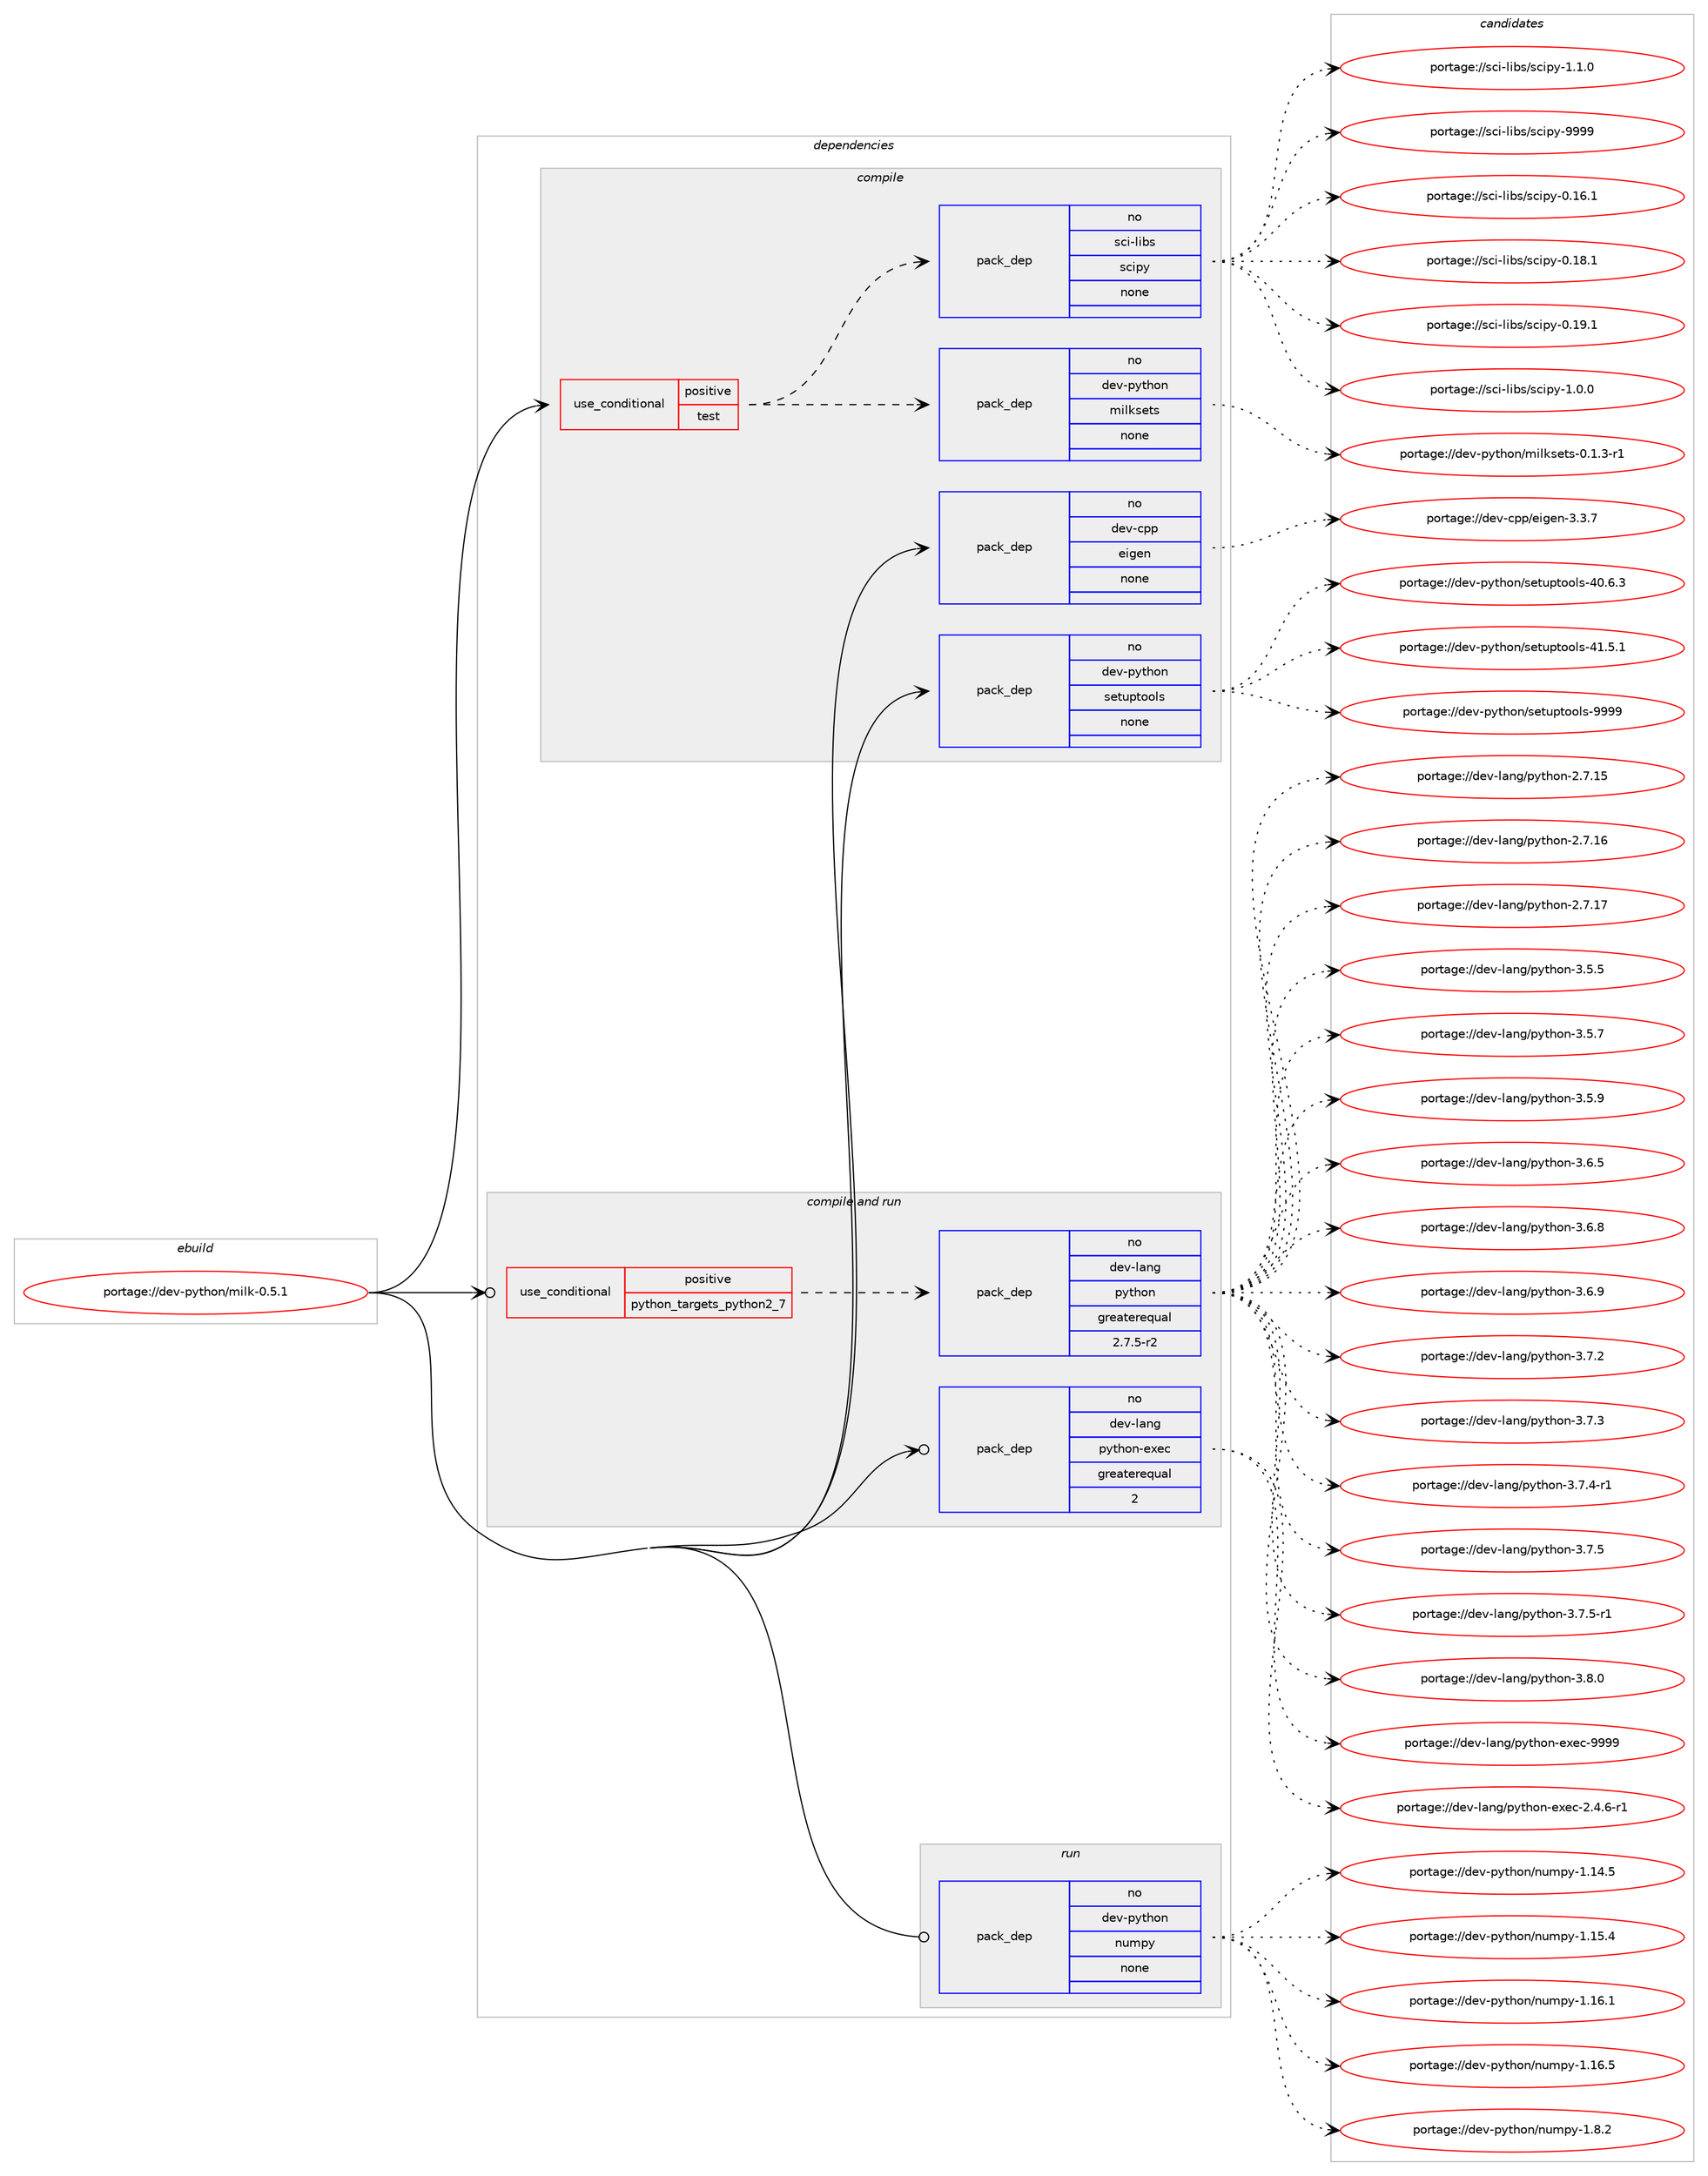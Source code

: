 digraph prolog {

# *************
# Graph options
# *************

newrank=true;
concentrate=true;
compound=true;
graph [rankdir=LR,fontname=Helvetica,fontsize=10,ranksep=1.5];#, ranksep=2.5, nodesep=0.2];
edge  [arrowhead=vee];
node  [fontname=Helvetica,fontsize=10];

# **********
# The ebuild
# **********

subgraph cluster_leftcol {
color=gray;
rank=same;
label=<<i>ebuild</i>>;
id [label="portage://dev-python/milk-0.5.1", color=red, width=4, href="../dev-python/milk-0.5.1.svg"];
}

# ****************
# The dependencies
# ****************

subgraph cluster_midcol {
color=gray;
label=<<i>dependencies</i>>;
subgraph cluster_compile {
fillcolor="#eeeeee";
style=filled;
label=<<i>compile</i>>;
subgraph cond31758 {
dependency149410 [label=<<TABLE BORDER="0" CELLBORDER="1" CELLSPACING="0" CELLPADDING="4"><TR><TD ROWSPAN="3" CELLPADDING="10">use_conditional</TD></TR><TR><TD>positive</TD></TR><TR><TD>test</TD></TR></TABLE>>, shape=none, color=red];
subgraph pack114326 {
dependency149411 [label=<<TABLE BORDER="0" CELLBORDER="1" CELLSPACING="0" CELLPADDING="4" WIDTH="220"><TR><TD ROWSPAN="6" CELLPADDING="30">pack_dep</TD></TR><TR><TD WIDTH="110">no</TD></TR><TR><TD>dev-python</TD></TR><TR><TD>milksets</TD></TR><TR><TD>none</TD></TR><TR><TD></TD></TR></TABLE>>, shape=none, color=blue];
}
dependency149410:e -> dependency149411:w [weight=20,style="dashed",arrowhead="vee"];
subgraph pack114327 {
dependency149412 [label=<<TABLE BORDER="0" CELLBORDER="1" CELLSPACING="0" CELLPADDING="4" WIDTH="220"><TR><TD ROWSPAN="6" CELLPADDING="30">pack_dep</TD></TR><TR><TD WIDTH="110">no</TD></TR><TR><TD>sci-libs</TD></TR><TR><TD>scipy</TD></TR><TR><TD>none</TD></TR><TR><TD></TD></TR></TABLE>>, shape=none, color=blue];
}
dependency149410:e -> dependency149412:w [weight=20,style="dashed",arrowhead="vee"];
}
id:e -> dependency149410:w [weight=20,style="solid",arrowhead="vee"];
subgraph pack114328 {
dependency149413 [label=<<TABLE BORDER="0" CELLBORDER="1" CELLSPACING="0" CELLPADDING="4" WIDTH="220"><TR><TD ROWSPAN="6" CELLPADDING="30">pack_dep</TD></TR><TR><TD WIDTH="110">no</TD></TR><TR><TD>dev-cpp</TD></TR><TR><TD>eigen</TD></TR><TR><TD>none</TD></TR><TR><TD></TD></TR></TABLE>>, shape=none, color=blue];
}
id:e -> dependency149413:w [weight=20,style="solid",arrowhead="vee"];
subgraph pack114329 {
dependency149414 [label=<<TABLE BORDER="0" CELLBORDER="1" CELLSPACING="0" CELLPADDING="4" WIDTH="220"><TR><TD ROWSPAN="6" CELLPADDING="30">pack_dep</TD></TR><TR><TD WIDTH="110">no</TD></TR><TR><TD>dev-python</TD></TR><TR><TD>setuptools</TD></TR><TR><TD>none</TD></TR><TR><TD></TD></TR></TABLE>>, shape=none, color=blue];
}
id:e -> dependency149414:w [weight=20,style="solid",arrowhead="vee"];
}
subgraph cluster_compileandrun {
fillcolor="#eeeeee";
style=filled;
label=<<i>compile and run</i>>;
subgraph cond31759 {
dependency149415 [label=<<TABLE BORDER="0" CELLBORDER="1" CELLSPACING="0" CELLPADDING="4"><TR><TD ROWSPAN="3" CELLPADDING="10">use_conditional</TD></TR><TR><TD>positive</TD></TR><TR><TD>python_targets_python2_7</TD></TR></TABLE>>, shape=none, color=red];
subgraph pack114330 {
dependency149416 [label=<<TABLE BORDER="0" CELLBORDER="1" CELLSPACING="0" CELLPADDING="4" WIDTH="220"><TR><TD ROWSPAN="6" CELLPADDING="30">pack_dep</TD></TR><TR><TD WIDTH="110">no</TD></TR><TR><TD>dev-lang</TD></TR><TR><TD>python</TD></TR><TR><TD>greaterequal</TD></TR><TR><TD>2.7.5-r2</TD></TR></TABLE>>, shape=none, color=blue];
}
dependency149415:e -> dependency149416:w [weight=20,style="dashed",arrowhead="vee"];
}
id:e -> dependency149415:w [weight=20,style="solid",arrowhead="odotvee"];
subgraph pack114331 {
dependency149417 [label=<<TABLE BORDER="0" CELLBORDER="1" CELLSPACING="0" CELLPADDING="4" WIDTH="220"><TR><TD ROWSPAN="6" CELLPADDING="30">pack_dep</TD></TR><TR><TD WIDTH="110">no</TD></TR><TR><TD>dev-lang</TD></TR><TR><TD>python-exec</TD></TR><TR><TD>greaterequal</TD></TR><TR><TD>2</TD></TR></TABLE>>, shape=none, color=blue];
}
id:e -> dependency149417:w [weight=20,style="solid",arrowhead="odotvee"];
}
subgraph cluster_run {
fillcolor="#eeeeee";
style=filled;
label=<<i>run</i>>;
subgraph pack114332 {
dependency149418 [label=<<TABLE BORDER="0" CELLBORDER="1" CELLSPACING="0" CELLPADDING="4" WIDTH="220"><TR><TD ROWSPAN="6" CELLPADDING="30">pack_dep</TD></TR><TR><TD WIDTH="110">no</TD></TR><TR><TD>dev-python</TD></TR><TR><TD>numpy</TD></TR><TR><TD>none</TD></TR><TR><TD></TD></TR></TABLE>>, shape=none, color=blue];
}
id:e -> dependency149418:w [weight=20,style="solid",arrowhead="odot"];
}
}

# **************
# The candidates
# **************

subgraph cluster_choices {
rank=same;
color=gray;
label=<<i>candidates</i>>;

subgraph choice114326 {
color=black;
nodesep=1;
choiceportage10010111845112121116104111110471091051081071151011161154548464946514511449 [label="portage://dev-python/milksets-0.1.3-r1", color=red, width=4,href="../dev-python/milksets-0.1.3-r1.svg"];
dependency149411:e -> choiceportage10010111845112121116104111110471091051081071151011161154548464946514511449:w [style=dotted,weight="100"];
}
subgraph choice114327 {
color=black;
nodesep=1;
choiceportage115991054510810598115471159910511212145484649544649 [label="portage://sci-libs/scipy-0.16.1", color=red, width=4,href="../sci-libs/scipy-0.16.1.svg"];
choiceportage115991054510810598115471159910511212145484649564649 [label="portage://sci-libs/scipy-0.18.1", color=red, width=4,href="../sci-libs/scipy-0.18.1.svg"];
choiceportage115991054510810598115471159910511212145484649574649 [label="portage://sci-libs/scipy-0.19.1", color=red, width=4,href="../sci-libs/scipy-0.19.1.svg"];
choiceportage1159910545108105981154711599105112121454946484648 [label="portage://sci-libs/scipy-1.0.0", color=red, width=4,href="../sci-libs/scipy-1.0.0.svg"];
choiceportage1159910545108105981154711599105112121454946494648 [label="portage://sci-libs/scipy-1.1.0", color=red, width=4,href="../sci-libs/scipy-1.1.0.svg"];
choiceportage11599105451081059811547115991051121214557575757 [label="portage://sci-libs/scipy-9999", color=red, width=4,href="../sci-libs/scipy-9999.svg"];
dependency149412:e -> choiceportage115991054510810598115471159910511212145484649544649:w [style=dotted,weight="100"];
dependency149412:e -> choiceportage115991054510810598115471159910511212145484649564649:w [style=dotted,weight="100"];
dependency149412:e -> choiceportage115991054510810598115471159910511212145484649574649:w [style=dotted,weight="100"];
dependency149412:e -> choiceportage1159910545108105981154711599105112121454946484648:w [style=dotted,weight="100"];
dependency149412:e -> choiceportage1159910545108105981154711599105112121454946494648:w [style=dotted,weight="100"];
dependency149412:e -> choiceportage11599105451081059811547115991051121214557575757:w [style=dotted,weight="100"];
}
subgraph choice114328 {
color=black;
nodesep=1;
choiceportage100101118459911211247101105103101110455146514655 [label="portage://dev-cpp/eigen-3.3.7", color=red, width=4,href="../dev-cpp/eigen-3.3.7.svg"];
dependency149413:e -> choiceportage100101118459911211247101105103101110455146514655:w [style=dotted,weight="100"];
}
subgraph choice114329 {
color=black;
nodesep=1;
choiceportage100101118451121211161041111104711510111611711211611111110811545524846544651 [label="portage://dev-python/setuptools-40.6.3", color=red, width=4,href="../dev-python/setuptools-40.6.3.svg"];
choiceportage100101118451121211161041111104711510111611711211611111110811545524946534649 [label="portage://dev-python/setuptools-41.5.1", color=red, width=4,href="../dev-python/setuptools-41.5.1.svg"];
choiceportage10010111845112121116104111110471151011161171121161111111081154557575757 [label="portage://dev-python/setuptools-9999", color=red, width=4,href="../dev-python/setuptools-9999.svg"];
dependency149414:e -> choiceportage100101118451121211161041111104711510111611711211611111110811545524846544651:w [style=dotted,weight="100"];
dependency149414:e -> choiceportage100101118451121211161041111104711510111611711211611111110811545524946534649:w [style=dotted,weight="100"];
dependency149414:e -> choiceportage10010111845112121116104111110471151011161171121161111111081154557575757:w [style=dotted,weight="100"];
}
subgraph choice114330 {
color=black;
nodesep=1;
choiceportage10010111845108971101034711212111610411111045504655464953 [label="portage://dev-lang/python-2.7.15", color=red, width=4,href="../dev-lang/python-2.7.15.svg"];
choiceportage10010111845108971101034711212111610411111045504655464954 [label="portage://dev-lang/python-2.7.16", color=red, width=4,href="../dev-lang/python-2.7.16.svg"];
choiceportage10010111845108971101034711212111610411111045504655464955 [label="portage://dev-lang/python-2.7.17", color=red, width=4,href="../dev-lang/python-2.7.17.svg"];
choiceportage100101118451089711010347112121116104111110455146534653 [label="portage://dev-lang/python-3.5.5", color=red, width=4,href="../dev-lang/python-3.5.5.svg"];
choiceportage100101118451089711010347112121116104111110455146534655 [label="portage://dev-lang/python-3.5.7", color=red, width=4,href="../dev-lang/python-3.5.7.svg"];
choiceportage100101118451089711010347112121116104111110455146534657 [label="portage://dev-lang/python-3.5.9", color=red, width=4,href="../dev-lang/python-3.5.9.svg"];
choiceportage100101118451089711010347112121116104111110455146544653 [label="portage://dev-lang/python-3.6.5", color=red, width=4,href="../dev-lang/python-3.6.5.svg"];
choiceportage100101118451089711010347112121116104111110455146544656 [label="portage://dev-lang/python-3.6.8", color=red, width=4,href="../dev-lang/python-3.6.8.svg"];
choiceportage100101118451089711010347112121116104111110455146544657 [label="portage://dev-lang/python-3.6.9", color=red, width=4,href="../dev-lang/python-3.6.9.svg"];
choiceportage100101118451089711010347112121116104111110455146554650 [label="portage://dev-lang/python-3.7.2", color=red, width=4,href="../dev-lang/python-3.7.2.svg"];
choiceportage100101118451089711010347112121116104111110455146554651 [label="portage://dev-lang/python-3.7.3", color=red, width=4,href="../dev-lang/python-3.7.3.svg"];
choiceportage1001011184510897110103471121211161041111104551465546524511449 [label="portage://dev-lang/python-3.7.4-r1", color=red, width=4,href="../dev-lang/python-3.7.4-r1.svg"];
choiceportage100101118451089711010347112121116104111110455146554653 [label="portage://dev-lang/python-3.7.5", color=red, width=4,href="../dev-lang/python-3.7.5.svg"];
choiceportage1001011184510897110103471121211161041111104551465546534511449 [label="portage://dev-lang/python-3.7.5-r1", color=red, width=4,href="../dev-lang/python-3.7.5-r1.svg"];
choiceportage100101118451089711010347112121116104111110455146564648 [label="portage://dev-lang/python-3.8.0", color=red, width=4,href="../dev-lang/python-3.8.0.svg"];
dependency149416:e -> choiceportage10010111845108971101034711212111610411111045504655464953:w [style=dotted,weight="100"];
dependency149416:e -> choiceportage10010111845108971101034711212111610411111045504655464954:w [style=dotted,weight="100"];
dependency149416:e -> choiceportage10010111845108971101034711212111610411111045504655464955:w [style=dotted,weight="100"];
dependency149416:e -> choiceportage100101118451089711010347112121116104111110455146534653:w [style=dotted,weight="100"];
dependency149416:e -> choiceportage100101118451089711010347112121116104111110455146534655:w [style=dotted,weight="100"];
dependency149416:e -> choiceportage100101118451089711010347112121116104111110455146534657:w [style=dotted,weight="100"];
dependency149416:e -> choiceportage100101118451089711010347112121116104111110455146544653:w [style=dotted,weight="100"];
dependency149416:e -> choiceportage100101118451089711010347112121116104111110455146544656:w [style=dotted,weight="100"];
dependency149416:e -> choiceportage100101118451089711010347112121116104111110455146544657:w [style=dotted,weight="100"];
dependency149416:e -> choiceportage100101118451089711010347112121116104111110455146554650:w [style=dotted,weight="100"];
dependency149416:e -> choiceportage100101118451089711010347112121116104111110455146554651:w [style=dotted,weight="100"];
dependency149416:e -> choiceportage1001011184510897110103471121211161041111104551465546524511449:w [style=dotted,weight="100"];
dependency149416:e -> choiceportage100101118451089711010347112121116104111110455146554653:w [style=dotted,weight="100"];
dependency149416:e -> choiceportage1001011184510897110103471121211161041111104551465546534511449:w [style=dotted,weight="100"];
dependency149416:e -> choiceportage100101118451089711010347112121116104111110455146564648:w [style=dotted,weight="100"];
}
subgraph choice114331 {
color=black;
nodesep=1;
choiceportage10010111845108971101034711212111610411111045101120101994550465246544511449 [label="portage://dev-lang/python-exec-2.4.6-r1", color=red, width=4,href="../dev-lang/python-exec-2.4.6-r1.svg"];
choiceportage10010111845108971101034711212111610411111045101120101994557575757 [label="portage://dev-lang/python-exec-9999", color=red, width=4,href="../dev-lang/python-exec-9999.svg"];
dependency149417:e -> choiceportage10010111845108971101034711212111610411111045101120101994550465246544511449:w [style=dotted,weight="100"];
dependency149417:e -> choiceportage10010111845108971101034711212111610411111045101120101994557575757:w [style=dotted,weight="100"];
}
subgraph choice114332 {
color=black;
nodesep=1;
choiceportage100101118451121211161041111104711011710911212145494649524653 [label="portage://dev-python/numpy-1.14.5", color=red, width=4,href="../dev-python/numpy-1.14.5.svg"];
choiceportage100101118451121211161041111104711011710911212145494649534652 [label="portage://dev-python/numpy-1.15.4", color=red, width=4,href="../dev-python/numpy-1.15.4.svg"];
choiceportage100101118451121211161041111104711011710911212145494649544649 [label="portage://dev-python/numpy-1.16.1", color=red, width=4,href="../dev-python/numpy-1.16.1.svg"];
choiceportage100101118451121211161041111104711011710911212145494649544653 [label="portage://dev-python/numpy-1.16.5", color=red, width=4,href="../dev-python/numpy-1.16.5.svg"];
choiceportage1001011184511212111610411111047110117109112121454946564650 [label="portage://dev-python/numpy-1.8.2", color=red, width=4,href="../dev-python/numpy-1.8.2.svg"];
dependency149418:e -> choiceportage100101118451121211161041111104711011710911212145494649524653:w [style=dotted,weight="100"];
dependency149418:e -> choiceportage100101118451121211161041111104711011710911212145494649534652:w [style=dotted,weight="100"];
dependency149418:e -> choiceportage100101118451121211161041111104711011710911212145494649544649:w [style=dotted,weight="100"];
dependency149418:e -> choiceportage100101118451121211161041111104711011710911212145494649544653:w [style=dotted,weight="100"];
dependency149418:e -> choiceportage1001011184511212111610411111047110117109112121454946564650:w [style=dotted,weight="100"];
}
}

}
